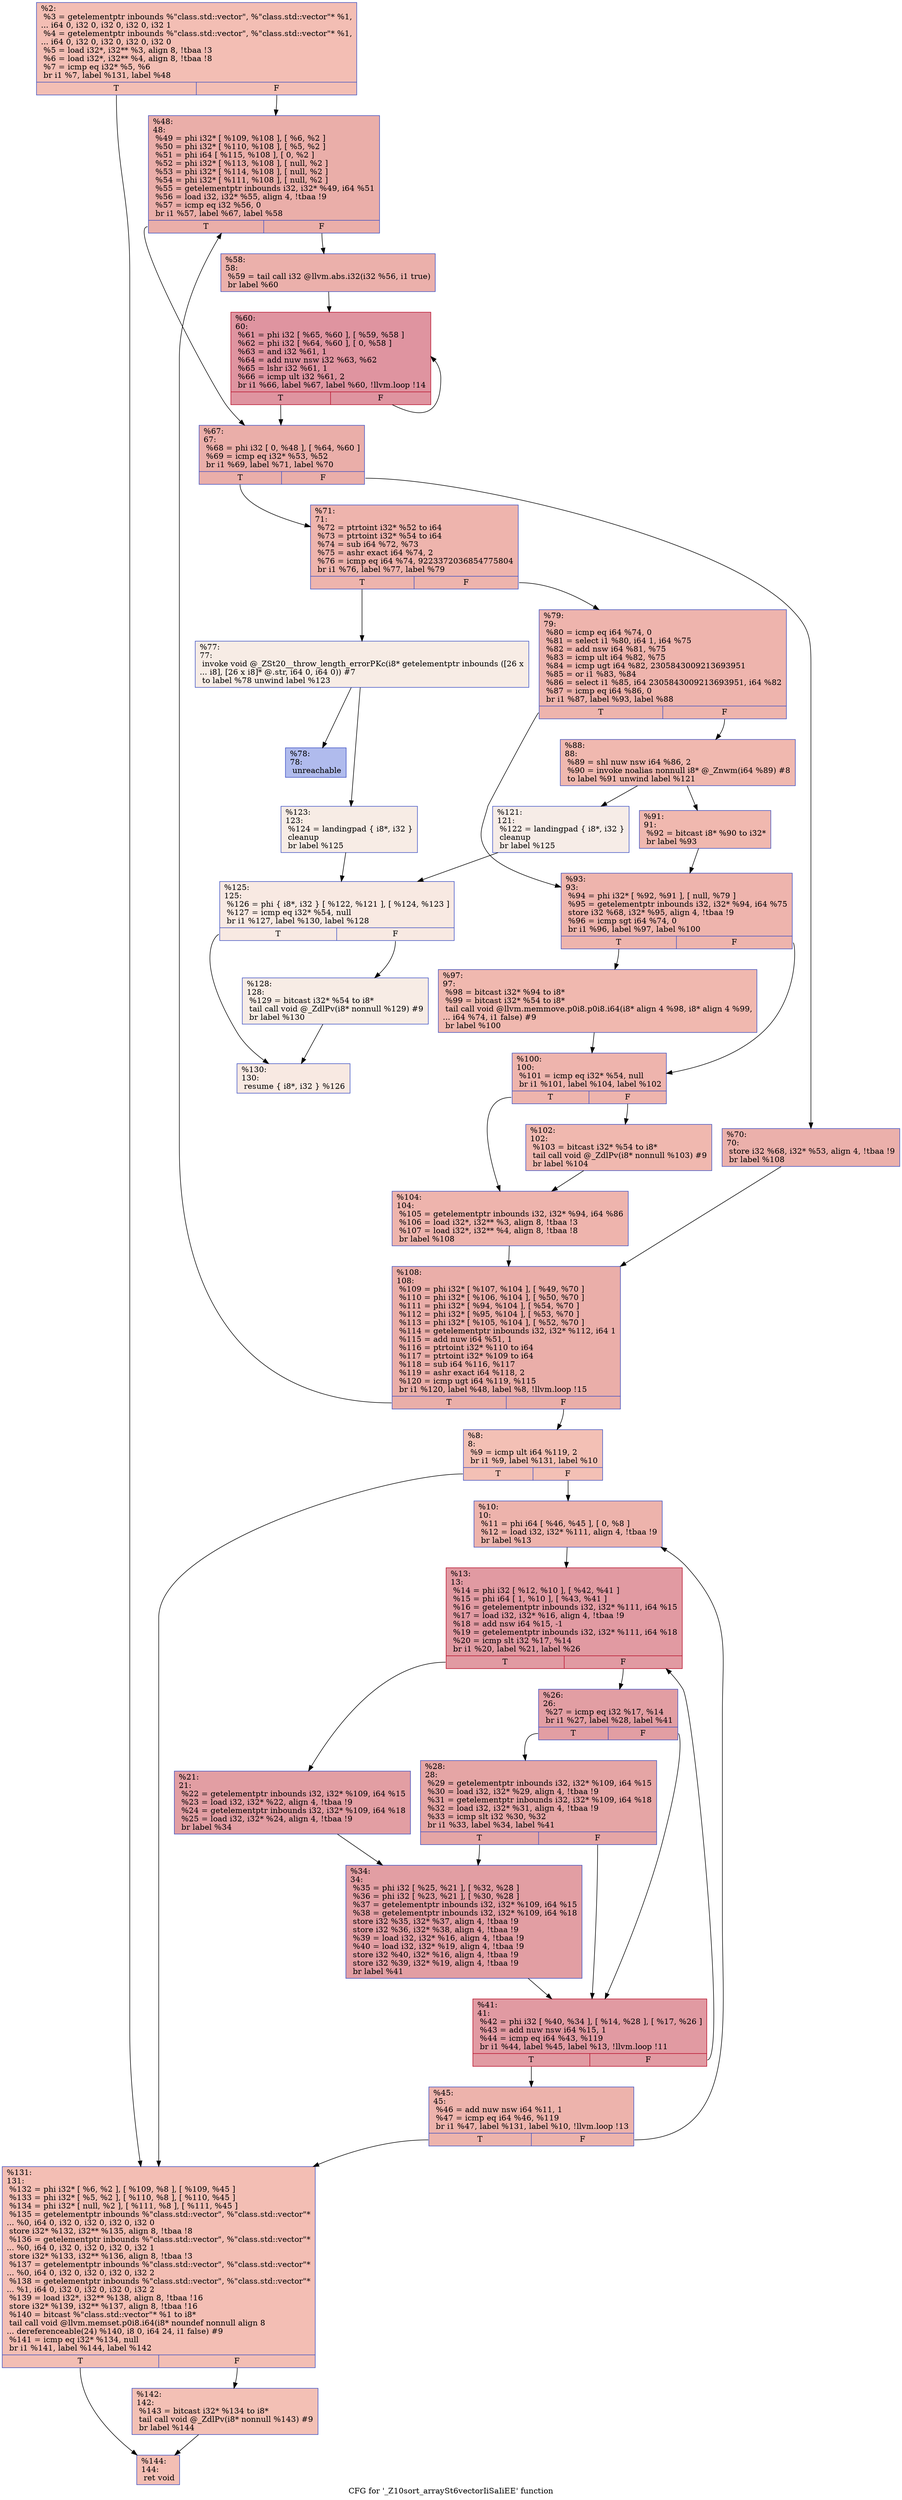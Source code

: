 digraph "CFG for '_Z10sort_arraySt6vectorIiSaIiEE' function" {
	label="CFG for '_Z10sort_arraySt6vectorIiSaIiEE' function";

	Node0x56364f3554a0 [shape=record,color="#3d50c3ff", style=filled, fillcolor="#e36c5570",label="{%2:\l  %3 = getelementptr inbounds %\"class.std::vector\", %\"class.std::vector\"* %1,\l... i64 0, i32 0, i32 0, i32 0, i32 1\l  %4 = getelementptr inbounds %\"class.std::vector\", %\"class.std::vector\"* %1,\l... i64 0, i32 0, i32 0, i32 0, i32 0\l  %5 = load i32*, i32** %3, align 8, !tbaa !3\l  %6 = load i32*, i32** %4, align 8, !tbaa !8\l  %7 = icmp eq i32* %5, %6\l  br i1 %7, label %131, label %48\l|{<s0>T|<s1>F}}"];
	Node0x56364f3554a0:s0 -> Node0x56364f356ba0;
	Node0x56364f3554a0:s1 -> Node0x56364f356c30;
	Node0x56364f356d70 [shape=record,color="#3d50c3ff", style=filled, fillcolor="#e5705870",label="{%8:\l8:                                                \l  %9 = icmp ult i64 %119, 2\l  br i1 %9, label %131, label %10\l|{<s0>T|<s1>F}}"];
	Node0x56364f356d70:s0 -> Node0x56364f356ba0;
	Node0x56364f356d70:s1 -> Node0x56364f355e10;
	Node0x56364f355e10 [shape=record,color="#3d50c3ff", style=filled, fillcolor="#d6524470",label="{%10:\l10:                                               \l  %11 = phi i64 [ %46, %45 ], [ 0, %8 ]\l  %12 = load i32, i32* %111, align 4, !tbaa !9\l  br label %13\l}"];
	Node0x56364f355e10 -> Node0x56364f3573b0;
	Node0x56364f3573b0 [shape=record,color="#b70d28ff", style=filled, fillcolor="#bb1b2c70",label="{%13:\l13:                                               \l  %14 = phi i32 [ %12, %10 ], [ %42, %41 ]\l  %15 = phi i64 [ 1, %10 ], [ %43, %41 ]\l  %16 = getelementptr inbounds i32, i32* %111, i64 %15\l  %17 = load i32, i32* %16, align 4, !tbaa !9\l  %18 = add nsw i64 %15, -1\l  %19 = getelementptr inbounds i32, i32* %111, i64 %18\l  %20 = icmp slt i32 %17, %14\l  br i1 %20, label %21, label %26\l|{<s0>T|<s1>F}}"];
	Node0x56364f3573b0:s0 -> Node0x56364f357ff0;
	Node0x56364f3573b0:s1 -> Node0x56364f358080;
	Node0x56364f357ff0 [shape=record,color="#3d50c3ff", style=filled, fillcolor="#be242e70",label="{%21:\l21:                                               \l  %22 = getelementptr inbounds i32, i32* %109, i64 %15\l  %23 = load i32, i32* %22, align 4, !tbaa !9\l  %24 = getelementptr inbounds i32, i32* %109, i64 %18\l  %25 = load i32, i32* %24, align 4, !tbaa !9\l  br label %34\l}"];
	Node0x56364f357ff0 -> Node0x56364f358410;
	Node0x56364f358080 [shape=record,color="#3d50c3ff", style=filled, fillcolor="#be242e70",label="{%26:\l26:                                               \l  %27 = icmp eq i32 %17, %14\l  br i1 %27, label %28, label %41\l|{<s0>T|<s1>F}}"];
	Node0x56364f358080:s0 -> Node0x56364f3585a0;
	Node0x56364f358080:s1 -> Node0x56364f3574e0;
	Node0x56364f3585a0 [shape=record,color="#3d50c3ff", style=filled, fillcolor="#c5333470",label="{%28:\l28:                                               \l  %29 = getelementptr inbounds i32, i32* %109, i64 %15\l  %30 = load i32, i32* %29, align 4, !tbaa !9\l  %31 = getelementptr inbounds i32, i32* %109, i64 %18\l  %32 = load i32, i32* %31, align 4, !tbaa !9\l  %33 = icmp slt i32 %30, %32\l  br i1 %33, label %34, label %41\l|{<s0>T|<s1>F}}"];
	Node0x56364f3585a0:s0 -> Node0x56364f358410;
	Node0x56364f3585a0:s1 -> Node0x56364f3574e0;
	Node0x56364f358410 [shape=record,color="#3d50c3ff", style=filled, fillcolor="#be242e70",label="{%34:\l34:                                               \l  %35 = phi i32 [ %25, %21 ], [ %32, %28 ]\l  %36 = phi i32 [ %23, %21 ], [ %30, %28 ]\l  %37 = getelementptr inbounds i32, i32* %109, i64 %15\l  %38 = getelementptr inbounds i32, i32* %109, i64 %18\l  store i32 %35, i32* %37, align 4, !tbaa !9\l  store i32 %36, i32* %38, align 4, !tbaa !9\l  %39 = load i32, i32* %16, align 4, !tbaa !9\l  %40 = load i32, i32* %19, align 4, !tbaa !9\l  store i32 %40, i32* %16, align 4, !tbaa !9\l  store i32 %39, i32* %19, align 4, !tbaa !9\l  br label %41\l}"];
	Node0x56364f358410 -> Node0x56364f3574e0;
	Node0x56364f3574e0 [shape=record,color="#b70d28ff", style=filled, fillcolor="#bb1b2c70",label="{%41:\l41:                                               \l  %42 = phi i32 [ %40, %34 ], [ %14, %28 ], [ %17, %26 ]\l  %43 = add nuw nsw i64 %15, 1\l  %44 = icmp eq i64 %43, %119\l  br i1 %44, label %45, label %13, !llvm.loop !11\l|{<s0>T|<s1>F}}"];
	Node0x56364f3574e0:s0 -> Node0x56364f357070;
	Node0x56364f3574e0:s1 -> Node0x56364f3573b0;
	Node0x56364f357070 [shape=record,color="#3d50c3ff", style=filled, fillcolor="#d6524470",label="{%45:\l45:                                               \l  %46 = add nuw nsw i64 %11, 1\l  %47 = icmp eq i64 %46, %119\l  br i1 %47, label %131, label %10, !llvm.loop !13\l|{<s0>T|<s1>F}}"];
	Node0x56364f357070:s0 -> Node0x56364f356ba0;
	Node0x56364f357070:s1 -> Node0x56364f355e10;
	Node0x56364f356c30 [shape=record,color="#3d50c3ff", style=filled, fillcolor="#d0473d70",label="{%48:\l48:                                               \l  %49 = phi i32* [ %109, %108 ], [ %6, %2 ]\l  %50 = phi i32* [ %110, %108 ], [ %5, %2 ]\l  %51 = phi i64 [ %115, %108 ], [ 0, %2 ]\l  %52 = phi i32* [ %113, %108 ], [ null, %2 ]\l  %53 = phi i32* [ %114, %108 ], [ null, %2 ]\l  %54 = phi i32* [ %111, %108 ], [ null, %2 ]\l  %55 = getelementptr inbounds i32, i32* %49, i64 %51\l  %56 = load i32, i32* %55, align 4, !tbaa !9\l  %57 = icmp eq i32 %56, 0\l  br i1 %57, label %67, label %58\l|{<s0>T|<s1>F}}"];
	Node0x56364f356c30:s0 -> Node0x56364f359e90;
	Node0x56364f356c30:s1 -> Node0x56364f359f20;
	Node0x56364f359f20 [shape=record,color="#3d50c3ff", style=filled, fillcolor="#d24b4070",label="{%58:\l58:                                               \l  %59 = tail call i32 @llvm.abs.i32(i32 %56, i1 true)\l  br label %60\l}"];
	Node0x56364f359f20 -> Node0x56364f35a300;
	Node0x56364f35a300 [shape=record,color="#b70d28ff", style=filled, fillcolor="#b70d2870",label="{%60:\l60:                                               \l  %61 = phi i32 [ %65, %60 ], [ %59, %58 ]\l  %62 = phi i32 [ %64, %60 ], [ 0, %58 ]\l  %63 = and i32 %61, 1\l  %64 = add nuw nsw i32 %63, %62\l  %65 = lshr i32 %61, 1\l  %66 = icmp ult i32 %61, 2\l  br i1 %66, label %67, label %60, !llvm.loop !14\l|{<s0>T|<s1>F}}"];
	Node0x56364f35a300:s0 -> Node0x56364f359e90;
	Node0x56364f35a300:s1 -> Node0x56364f35a300;
	Node0x56364f359e90 [shape=record,color="#3d50c3ff", style=filled, fillcolor="#d0473d70",label="{%67:\l67:                                               \l  %68 = phi i32 [ 0, %48 ], [ %64, %60 ]\l  %69 = icmp eq i32* %53, %52\l  br i1 %69, label %71, label %70\l|{<s0>T|<s1>F}}"];
	Node0x56364f359e90:s0 -> Node0x56364f35ae80;
	Node0x56364f359e90:s1 -> Node0x56364f35aed0;
	Node0x56364f35aed0 [shape=record,color="#3d50c3ff", style=filled, fillcolor="#d24b4070",label="{%70:\l70:                                               \l  store i32 %68, i32* %53, align 4, !tbaa !9\l  br label %108\l}"];
	Node0x56364f35aed0 -> Node0x56364f3597f0;
	Node0x56364f35ae80 [shape=record,color="#3d50c3ff", style=filled, fillcolor="#d8564670",label="{%71:\l71:                                               \l  %72 = ptrtoint i32* %52 to i64\l  %73 = ptrtoint i32* %54 to i64\l  %74 = sub i64 %72, %73\l  %75 = ashr exact i64 %74, 2\l  %76 = icmp eq i64 %74, 9223372036854775804\l  br i1 %76, label %77, label %79\l|{<s0>T|<s1>F}}"];
	Node0x56364f35ae80:s0 -> Node0x56364f35b3a0;
	Node0x56364f35ae80:s1 -> Node0x56364f35b3f0;
	Node0x56364f35b3a0 [shape=record,color="#3d50c3ff", style=filled, fillcolor="#ecd3c570",label="{%77:\l77:                                               \l  invoke void @_ZSt20__throw_length_errorPKc(i8* getelementptr inbounds ([26 x\l... i8], [26 x i8]* @.str, i64 0, i64 0)) #7\l          to label %78 unwind label %123\l}"];
	Node0x56364f35b3a0 -> Node0x56364f35b5b0;
	Node0x56364f35b3a0 -> Node0x56364f35b600;
	Node0x56364f35b5b0 [shape=record,color="#3d50c3ff", style=filled, fillcolor="#4c66d670",label="{%78:\l78:                                               \l  unreachable\l}"];
	Node0x56364f35b3f0 [shape=record,color="#3d50c3ff", style=filled, fillcolor="#d8564670",label="{%79:\l79:                                               \l  %80 = icmp eq i64 %74, 0\l  %81 = select i1 %80, i64 1, i64 %75\l  %82 = add nsw i64 %81, %75\l  %83 = icmp ult i64 %82, %75\l  %84 = icmp ugt i64 %82, 2305843009213693951\l  %85 = or i1 %83, %84\l  %86 = select i1 %85, i64 2305843009213693951, i64 %82\l  %87 = icmp eq i64 %86, 0\l  br i1 %87, label %93, label %88\l|{<s0>T|<s1>F}}"];
	Node0x56364f35b3f0:s0 -> Node0x56364f35bd60;
	Node0x56364f35b3f0:s1 -> Node0x56364f35bdb0;
	Node0x56364f35bdb0 [shape=record,color="#3d50c3ff", style=filled, fillcolor="#dc5d4a70",label="{%88:\l88:                                               \l  %89 = shl nuw nsw i64 %86, 2\l  %90 = invoke noalias nonnull i8* @_Znwm(i64 %89) #8\l          to label %91 unwind label %121\l}"];
	Node0x56364f35bdb0 -> Node0x56364f35bf40;
	Node0x56364f35bdb0 -> Node0x56364f35bf90;
	Node0x56364f35bf40 [shape=record,color="#3d50c3ff", style=filled, fillcolor="#dc5d4a70",label="{%91:\l91:                                               \l  %92 = bitcast i8* %90 to i32*\l  br label %93\l}"];
	Node0x56364f35bf40 -> Node0x56364f35bd60;
	Node0x56364f35bd60 [shape=record,color="#3d50c3ff", style=filled, fillcolor="#d8564670",label="{%93:\l93:                                               \l  %94 = phi i32* [ %92, %91 ], [ null, %79 ]\l  %95 = getelementptr inbounds i32, i32* %94, i64 %75\l  store i32 %68, i32* %95, align 4, !tbaa !9\l  %96 = icmp sgt i64 %74, 0\l  br i1 %96, label %97, label %100\l|{<s0>T|<s1>F}}"];
	Node0x56364f35bd60:s0 -> Node0x56364f35c550;
	Node0x56364f35bd60:s1 -> Node0x56364f35c5a0;
	Node0x56364f35c550 [shape=record,color="#3d50c3ff", style=filled, fillcolor="#dc5d4a70",label="{%97:\l97:                                               \l  %98 = bitcast i32* %94 to i8*\l  %99 = bitcast i32* %54 to i8*\l  tail call void @llvm.memmove.p0i8.p0i8.i64(i8* align 4 %98, i8* align 4 %99,\l... i64 %74, i1 false) #9\l  br label %100\l}"];
	Node0x56364f35c550 -> Node0x56364f35c5a0;
	Node0x56364f35c5a0 [shape=record,color="#3d50c3ff", style=filled, fillcolor="#d8564670",label="{%100:\l100:                                              \l  %101 = icmp eq i32* %54, null\l  br i1 %101, label %104, label %102\l|{<s0>T|<s1>F}}"];
	Node0x56364f35c5a0:s0 -> Node0x56364f35cbc0;
	Node0x56364f35c5a0:s1 -> Node0x56364f35cc10;
	Node0x56364f35cc10 [shape=record,color="#3d50c3ff", style=filled, fillcolor="#dc5d4a70",label="{%102:\l102:                                              \l  %103 = bitcast i32* %54 to i8*\l  tail call void @_ZdlPv(i8* nonnull %103) #9\l  br label %104\l}"];
	Node0x56364f35cc10 -> Node0x56364f35cbc0;
	Node0x56364f35cbc0 [shape=record,color="#3d50c3ff", style=filled, fillcolor="#d8564670",label="{%104:\l104:                                              \l  %105 = getelementptr inbounds i32, i32* %94, i64 %86\l  %106 = load i32*, i32** %3, align 8, !tbaa !3\l  %107 = load i32*, i32** %4, align 8, !tbaa !8\l  br label %108\l}"];
	Node0x56364f35cbc0 -> Node0x56364f3597f0;
	Node0x56364f3597f0 [shape=record,color="#3d50c3ff", style=filled, fillcolor="#d0473d70",label="{%108:\l108:                                              \l  %109 = phi i32* [ %107, %104 ], [ %49, %70 ]\l  %110 = phi i32* [ %106, %104 ], [ %50, %70 ]\l  %111 = phi i32* [ %94, %104 ], [ %54, %70 ]\l  %112 = phi i32* [ %95, %104 ], [ %53, %70 ]\l  %113 = phi i32* [ %105, %104 ], [ %52, %70 ]\l  %114 = getelementptr inbounds i32, i32* %112, i64 1\l  %115 = add nuw i64 %51, 1\l  %116 = ptrtoint i32* %110 to i64\l  %117 = ptrtoint i32* %109 to i64\l  %118 = sub i64 %116, %117\l  %119 = ashr exact i64 %118, 2\l  %120 = icmp ugt i64 %119, %115\l  br i1 %120, label %48, label %8, !llvm.loop !15\l|{<s0>T|<s1>F}}"];
	Node0x56364f3597f0:s0 -> Node0x56364f356c30;
	Node0x56364f3597f0:s1 -> Node0x56364f356d70;
	Node0x56364f35bf90 [shape=record,color="#3d50c3ff", style=filled, fillcolor="#ead5c970",label="{%121:\l121:                                              \l  %122 = landingpad \{ i8*, i32 \}\l          cleanup\l  br label %125\l}"];
	Node0x56364f35bf90 -> Node0x56364f35e6f0;
	Node0x56364f35b600 [shape=record,color="#3d50c3ff", style=filled, fillcolor="#ecd3c570",label="{%123:\l123:                                              \l  %124 = landingpad \{ i8*, i32 \}\l          cleanup\l  br label %125\l}"];
	Node0x56364f35b600 -> Node0x56364f35e6f0;
	Node0x56364f35e6f0 [shape=record,color="#3d50c3ff", style=filled, fillcolor="#efcebd70",label="{%125:\l125:                                              \l  %126 = phi \{ i8*, i32 \} [ %122, %121 ], [ %124, %123 ]\l  %127 = icmp eq i32* %54, null\l  br i1 %127, label %130, label %128\l|{<s0>T|<s1>F}}"];
	Node0x56364f35e6f0:s0 -> Node0x56364f35e9d0;
	Node0x56364f35e6f0:s1 -> Node0x56364f35ea20;
	Node0x56364f35ea20 [shape=record,color="#3d50c3ff", style=filled, fillcolor="#ecd3c570",label="{%128:\l128:                                              \l  %129 = bitcast i32* %54 to i8*\l  tail call void @_ZdlPv(i8* nonnull %129) #9\l  br label %130\l}"];
	Node0x56364f35ea20 -> Node0x56364f35e9d0;
	Node0x56364f35e9d0 [shape=record,color="#3d50c3ff", style=filled, fillcolor="#efcebd70",label="{%130:\l130:                                              \l  resume \{ i8*, i32 \} %126\l}"];
	Node0x56364f356ba0 [shape=record,color="#3d50c3ff", style=filled, fillcolor="#e36c5570",label="{%131:\l131:                                              \l  %132 = phi i32* [ %6, %2 ], [ %109, %8 ], [ %109, %45 ]\l  %133 = phi i32* [ %5, %2 ], [ %110, %8 ], [ %110, %45 ]\l  %134 = phi i32* [ null, %2 ], [ %111, %8 ], [ %111, %45 ]\l  %135 = getelementptr inbounds %\"class.std::vector\", %\"class.std::vector\"*\l... %0, i64 0, i32 0, i32 0, i32 0, i32 0\l  store i32* %132, i32** %135, align 8, !tbaa !8\l  %136 = getelementptr inbounds %\"class.std::vector\", %\"class.std::vector\"*\l... %0, i64 0, i32 0, i32 0, i32 0, i32 1\l  store i32* %133, i32** %136, align 8, !tbaa !3\l  %137 = getelementptr inbounds %\"class.std::vector\", %\"class.std::vector\"*\l... %0, i64 0, i32 0, i32 0, i32 0, i32 2\l  %138 = getelementptr inbounds %\"class.std::vector\", %\"class.std::vector\"*\l... %1, i64 0, i32 0, i32 0, i32 0, i32 2\l  %139 = load i32*, i32** %138, align 8, !tbaa !16\l  store i32* %139, i32** %137, align 8, !tbaa !16\l  %140 = bitcast %\"class.std::vector\"* %1 to i8*\l  tail call void @llvm.memset.p0i8.i64(i8* noundef nonnull align 8\l... dereferenceable(24) %140, i8 0, i64 24, i1 false) #9\l  %141 = icmp eq i32* %134, null\l  br i1 %141, label %144, label %142\l|{<s0>T|<s1>F}}"];
	Node0x56364f356ba0:s0 -> Node0x56364f3608b0;
	Node0x56364f356ba0:s1 -> Node0x56364f360900;
	Node0x56364f360900 [shape=record,color="#3d50c3ff", style=filled, fillcolor="#e5705870",label="{%142:\l142:                                              \l  %143 = bitcast i32* %134 to i8*\l  tail call void @_ZdlPv(i8* nonnull %143) #9\l  br label %144\l}"];
	Node0x56364f360900 -> Node0x56364f3608b0;
	Node0x56364f3608b0 [shape=record,color="#3d50c3ff", style=filled, fillcolor="#e36c5570",label="{%144:\l144:                                              \l  ret void\l}"];
}
